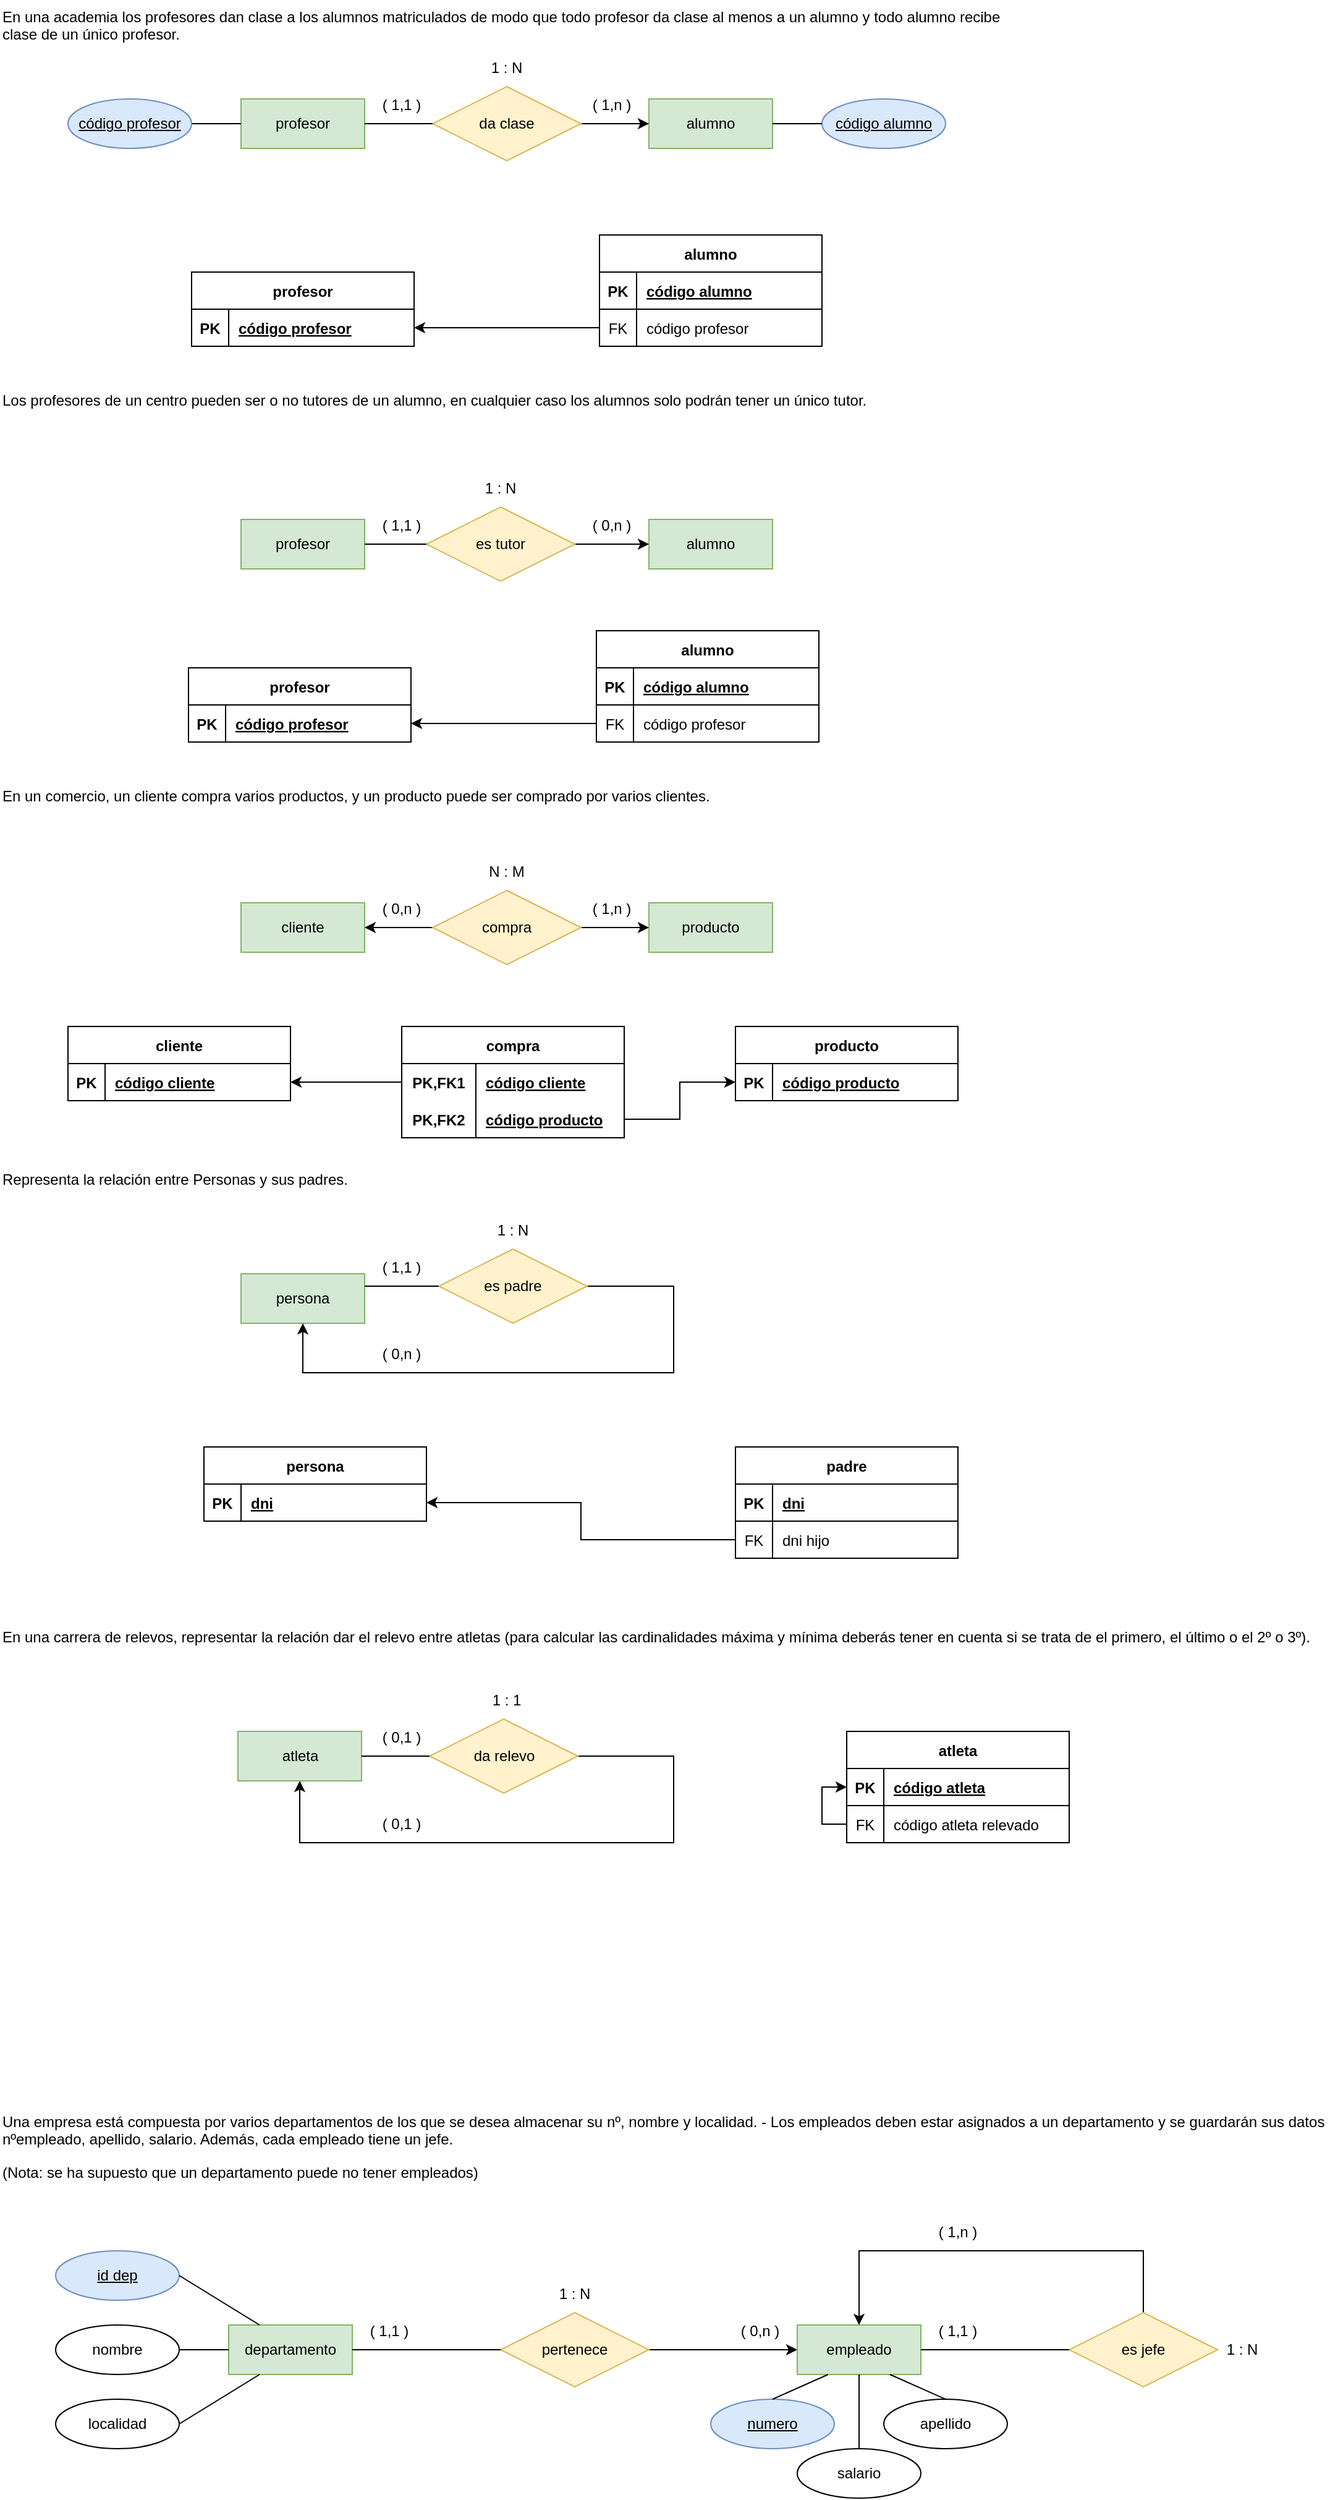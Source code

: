 <mxfile version="20.5.1" type="github">
  <diagram id="R2lEEEUBdFMjLlhIrx00" name="Page-1">
    <mxGraphModel dx="1422" dy="771" grid="1" gridSize="10" guides="1" tooltips="1" connect="1" arrows="1" fold="1" page="1" pageScale="1" pageWidth="1100" pageHeight="850" math="0" shadow="0" extFonts="Permanent Marker^https://fonts.googleapis.com/css?family=Permanent+Marker">
      <root>
        <mxCell id="0" />
        <mxCell id="1" parent="0" />
        <mxCell id="P5QB1PJldriL9mMZKFmA-2" value="alumno" style="whiteSpace=wrap;html=1;align=center;fillColor=#d5e8d4;strokeColor=#82b366;" vertex="1" parent="1">
          <mxGeometry x="540" y="110" width="100" height="40" as="geometry" />
        </mxCell>
        <mxCell id="P5QB1PJldriL9mMZKFmA-3" value="profesor" style="whiteSpace=wrap;html=1;align=center;fillColor=#d5e8d4;strokeColor=#82b366;" vertex="1" parent="1">
          <mxGeometry x="210" y="110" width="100" height="40" as="geometry" />
        </mxCell>
        <mxCell id="P5QB1PJldriL9mMZKFmA-5" style="edgeStyle=orthogonalEdgeStyle;rounded=0;orthogonalLoop=1;jettySize=auto;html=1;entryX=0;entryY=0.5;entryDx=0;entryDy=0;" edge="1" parent="1" source="P5QB1PJldriL9mMZKFmA-4" target="P5QB1PJldriL9mMZKFmA-2">
          <mxGeometry relative="1" as="geometry" />
        </mxCell>
        <mxCell id="P5QB1PJldriL9mMZKFmA-4" value="da clase" style="shape=rhombus;perimeter=rhombusPerimeter;whiteSpace=wrap;html=1;align=center;fillColor=#fff2cc;strokeColor=#d6b656;" vertex="1" parent="1">
          <mxGeometry x="365" y="100" width="120" height="60" as="geometry" />
        </mxCell>
        <mxCell id="P5QB1PJldriL9mMZKFmA-6" value="" style="endArrow=none;html=1;rounded=0;exitX=0;exitY=0.5;exitDx=0;exitDy=0;entryX=1;entryY=0.5;entryDx=0;entryDy=0;" edge="1" parent="1" source="P5QB1PJldriL9mMZKFmA-4" target="P5QB1PJldriL9mMZKFmA-3">
          <mxGeometry relative="1" as="geometry">
            <mxPoint x="340" y="340" as="sourcePoint" />
            <mxPoint x="500" y="340" as="targetPoint" />
          </mxGeometry>
        </mxCell>
        <mxCell id="P5QB1PJldriL9mMZKFmA-9" value="( 1,n )" style="text;html=1;strokeColor=none;fillColor=none;align=center;verticalAlign=middle;whiteSpace=wrap;rounded=0;" vertex="1" parent="1">
          <mxGeometry x="480" y="100" width="60" height="30" as="geometry" />
        </mxCell>
        <mxCell id="P5QB1PJldriL9mMZKFmA-10" value="( 1,1 )" style="text;html=1;strokeColor=none;fillColor=none;align=center;verticalAlign=middle;whiteSpace=wrap;rounded=0;" vertex="1" parent="1">
          <mxGeometry x="310" y="100" width="60" height="30" as="geometry" />
        </mxCell>
        <mxCell id="P5QB1PJldriL9mMZKFmA-14" value="1 : N" style="text;html=1;strokeColor=none;fillColor=none;align=center;verticalAlign=middle;whiteSpace=wrap;rounded=0;" vertex="1" parent="1">
          <mxGeometry x="395" y="70" width="60" height="30" as="geometry" />
        </mxCell>
        <mxCell id="P5QB1PJldriL9mMZKFmA-17" value="código alumno" style="ellipse;whiteSpace=wrap;html=1;align=center;fontStyle=4;fillColor=#dae8fc;strokeColor=#6c8ebf;" vertex="1" parent="1">
          <mxGeometry x="680" y="110" width="100" height="40" as="geometry" />
        </mxCell>
        <mxCell id="P5QB1PJldriL9mMZKFmA-19" value="" style="endArrow=none;html=1;rounded=0;exitX=1;exitY=0.5;exitDx=0;exitDy=0;entryX=0;entryY=0.5;entryDx=0;entryDy=0;" edge="1" parent="1" source="P5QB1PJldriL9mMZKFmA-41" target="P5QB1PJldriL9mMZKFmA-3">
          <mxGeometry relative="1" as="geometry">
            <mxPoint x="170" y="130" as="sourcePoint" />
            <mxPoint x="500" y="370" as="targetPoint" />
          </mxGeometry>
        </mxCell>
        <mxCell id="P5QB1PJldriL9mMZKFmA-20" value="" style="endArrow=none;html=1;rounded=0;exitX=0;exitY=0.5;exitDx=0;exitDy=0;entryX=1;entryY=0.5;entryDx=0;entryDy=0;" edge="1" parent="1" source="P5QB1PJldriL9mMZKFmA-17" target="P5QB1PJldriL9mMZKFmA-2">
          <mxGeometry relative="1" as="geometry">
            <mxPoint x="340" y="370" as="sourcePoint" />
            <mxPoint x="500" y="370" as="targetPoint" />
          </mxGeometry>
        </mxCell>
        <mxCell id="P5QB1PJldriL9mMZKFmA-21" value="profesor" style="shape=table;startSize=30;container=1;collapsible=1;childLayout=tableLayout;fixedRows=1;rowLines=0;fontStyle=1;align=center;resizeLast=1;" vertex="1" parent="1">
          <mxGeometry x="170" y="250" width="180" height="60" as="geometry" />
        </mxCell>
        <mxCell id="P5QB1PJldriL9mMZKFmA-22" value="" style="shape=tableRow;horizontal=0;startSize=0;swimlaneHead=0;swimlaneBody=0;fillColor=none;collapsible=0;dropTarget=0;points=[[0,0.5],[1,0.5]];portConstraint=eastwest;top=0;left=0;right=0;bottom=1;" vertex="1" parent="P5QB1PJldriL9mMZKFmA-21">
          <mxGeometry y="30" width="180" height="30" as="geometry" />
        </mxCell>
        <mxCell id="P5QB1PJldriL9mMZKFmA-23" value="PK" style="shape=partialRectangle;connectable=0;fillColor=none;top=0;left=0;bottom=0;right=0;fontStyle=1;overflow=hidden;" vertex="1" parent="P5QB1PJldriL9mMZKFmA-22">
          <mxGeometry width="30" height="30" as="geometry">
            <mxRectangle width="30" height="30" as="alternateBounds" />
          </mxGeometry>
        </mxCell>
        <mxCell id="P5QB1PJldriL9mMZKFmA-24" value="código profesor" style="shape=partialRectangle;connectable=0;fillColor=none;top=0;left=0;bottom=0;right=0;align=left;spacingLeft=6;fontStyle=5;overflow=hidden;" vertex="1" parent="P5QB1PJldriL9mMZKFmA-22">
          <mxGeometry x="30" width="150" height="30" as="geometry">
            <mxRectangle width="150" height="30" as="alternateBounds" />
          </mxGeometry>
        </mxCell>
        <mxCell id="P5QB1PJldriL9mMZKFmA-34" value="alumno" style="shape=table;startSize=30;container=1;collapsible=1;childLayout=tableLayout;fixedRows=1;rowLines=0;fontStyle=1;align=center;resizeLast=1;" vertex="1" parent="1">
          <mxGeometry x="500" y="220" width="180" height="90" as="geometry" />
        </mxCell>
        <mxCell id="P5QB1PJldriL9mMZKFmA-35" value="" style="shape=tableRow;horizontal=0;startSize=0;swimlaneHead=0;swimlaneBody=0;fillColor=none;collapsible=0;dropTarget=0;points=[[0,0.5],[1,0.5]];portConstraint=eastwest;top=0;left=0;right=0;bottom=1;" vertex="1" parent="P5QB1PJldriL9mMZKFmA-34">
          <mxGeometry y="30" width="180" height="30" as="geometry" />
        </mxCell>
        <mxCell id="P5QB1PJldriL9mMZKFmA-36" value="PK" style="shape=partialRectangle;connectable=0;fillColor=none;top=0;left=0;bottom=0;right=0;fontStyle=1;overflow=hidden;" vertex="1" parent="P5QB1PJldriL9mMZKFmA-35">
          <mxGeometry width="30" height="30" as="geometry">
            <mxRectangle width="30" height="30" as="alternateBounds" />
          </mxGeometry>
        </mxCell>
        <mxCell id="P5QB1PJldriL9mMZKFmA-37" value="código alumno" style="shape=partialRectangle;connectable=0;fillColor=none;top=0;left=0;bottom=0;right=0;align=left;spacingLeft=6;fontStyle=5;overflow=hidden;" vertex="1" parent="P5QB1PJldriL9mMZKFmA-35">
          <mxGeometry x="30" width="150" height="30" as="geometry">
            <mxRectangle width="150" height="30" as="alternateBounds" />
          </mxGeometry>
        </mxCell>
        <mxCell id="P5QB1PJldriL9mMZKFmA-38" value="" style="shape=tableRow;horizontal=0;startSize=0;swimlaneHead=0;swimlaneBody=0;fillColor=none;collapsible=0;dropTarget=0;points=[[0,0.5],[1,0.5]];portConstraint=eastwest;top=0;left=0;right=0;bottom=0;" vertex="1" parent="P5QB1PJldriL9mMZKFmA-34">
          <mxGeometry y="60" width="180" height="30" as="geometry" />
        </mxCell>
        <mxCell id="P5QB1PJldriL9mMZKFmA-39" value="FK" style="shape=partialRectangle;connectable=0;fillColor=none;top=0;left=0;bottom=0;right=0;editable=1;overflow=hidden;" vertex="1" parent="P5QB1PJldriL9mMZKFmA-38">
          <mxGeometry width="30" height="30" as="geometry">
            <mxRectangle width="30" height="30" as="alternateBounds" />
          </mxGeometry>
        </mxCell>
        <mxCell id="P5QB1PJldriL9mMZKFmA-40" value="código profesor" style="shape=partialRectangle;connectable=0;fillColor=none;top=0;left=0;bottom=0;right=0;align=left;spacingLeft=6;overflow=hidden;" vertex="1" parent="P5QB1PJldriL9mMZKFmA-38">
          <mxGeometry x="30" width="150" height="30" as="geometry">
            <mxRectangle width="150" height="30" as="alternateBounds" />
          </mxGeometry>
        </mxCell>
        <mxCell id="P5QB1PJldriL9mMZKFmA-41" value="código profesor" style="ellipse;whiteSpace=wrap;html=1;align=center;fontStyle=4;fillColor=#dae8fc;strokeColor=#6c8ebf;" vertex="1" parent="1">
          <mxGeometry x="70" y="110" width="100" height="40" as="geometry" />
        </mxCell>
        <mxCell id="P5QB1PJldriL9mMZKFmA-46" style="edgeStyle=orthogonalEdgeStyle;rounded=0;orthogonalLoop=1;jettySize=auto;html=1;entryX=1;entryY=0.75;entryDx=0;entryDy=0;exitX=0;exitY=0.5;exitDx=0;exitDy=0;" edge="1" parent="1" source="P5QB1PJldriL9mMZKFmA-38" target="P5QB1PJldriL9mMZKFmA-21">
          <mxGeometry relative="1" as="geometry" />
        </mxCell>
        <mxCell id="P5QB1PJldriL9mMZKFmA-47" value="En una academia los profesores dan clase a los alumnos matriculados de modo que todo profesor da clase al menos a un alumno y todo alumno recibe clase de un único profesor." style="text;whiteSpace=wrap;html=1;" vertex="1" parent="1">
          <mxGeometry x="15" y="30" width="820" height="40" as="geometry" />
        </mxCell>
        <mxCell id="P5QB1PJldriL9mMZKFmA-48" value="Los profesores de un centro pueden ser o no tutores de un alumno, en cualquier caso los alumnos solo podrán tener un único tutor." style="text;whiteSpace=wrap;html=1;" vertex="1" parent="1">
          <mxGeometry x="15" y="340" width="815" height="30" as="geometry" />
        </mxCell>
        <mxCell id="P5QB1PJldriL9mMZKFmA-49" value="profesor" style="whiteSpace=wrap;html=1;align=center;fillColor=#d5e8d4;strokeColor=#82b366;" vertex="1" parent="1">
          <mxGeometry x="210" y="450" width="100" height="40" as="geometry" />
        </mxCell>
        <mxCell id="P5QB1PJldriL9mMZKFmA-50" value="alumno" style="whiteSpace=wrap;html=1;align=center;fillColor=#d5e8d4;strokeColor=#82b366;" vertex="1" parent="1">
          <mxGeometry x="540" y="450" width="100" height="40" as="geometry" />
        </mxCell>
        <mxCell id="P5QB1PJldriL9mMZKFmA-54" style="edgeStyle=orthogonalEdgeStyle;rounded=0;orthogonalLoop=1;jettySize=auto;html=1;entryX=0;entryY=0.5;entryDx=0;entryDy=0;" edge="1" parent="1" source="P5QB1PJldriL9mMZKFmA-51" target="P5QB1PJldriL9mMZKFmA-50">
          <mxGeometry relative="1" as="geometry" />
        </mxCell>
        <mxCell id="P5QB1PJldriL9mMZKFmA-51" value="es tutor" style="shape=rhombus;perimeter=rhombusPerimeter;whiteSpace=wrap;html=1;align=center;fillColor=#fff2cc;strokeColor=#d6b656;" vertex="1" parent="1">
          <mxGeometry x="360" y="440" width="120" height="60" as="geometry" />
        </mxCell>
        <mxCell id="P5QB1PJldriL9mMZKFmA-52" value="( 1,1 )" style="text;html=1;strokeColor=none;fillColor=none;align=center;verticalAlign=middle;whiteSpace=wrap;rounded=0;" vertex="1" parent="1">
          <mxGeometry x="310" y="440" width="60" height="30" as="geometry" />
        </mxCell>
        <mxCell id="P5QB1PJldriL9mMZKFmA-53" value="" style="endArrow=none;html=1;rounded=0;exitX=1;exitY=0.5;exitDx=0;exitDy=0;entryX=0;entryY=0.5;entryDx=0;entryDy=0;" edge="1" parent="1" source="P5QB1PJldriL9mMZKFmA-49" target="P5QB1PJldriL9mMZKFmA-51">
          <mxGeometry relative="1" as="geometry">
            <mxPoint x="340" y="370" as="sourcePoint" />
            <mxPoint x="500" y="370" as="targetPoint" />
          </mxGeometry>
        </mxCell>
        <mxCell id="P5QB1PJldriL9mMZKFmA-55" value="( 0,n )" style="text;html=1;strokeColor=none;fillColor=none;align=center;verticalAlign=middle;whiteSpace=wrap;rounded=0;" vertex="1" parent="1">
          <mxGeometry x="480" y="440" width="60" height="30" as="geometry" />
        </mxCell>
        <mxCell id="P5QB1PJldriL9mMZKFmA-56" value="1 : N" style="text;html=1;strokeColor=none;fillColor=none;align=center;verticalAlign=middle;whiteSpace=wrap;rounded=0;" vertex="1" parent="1">
          <mxGeometry x="390" y="410" width="60" height="30" as="geometry" />
        </mxCell>
        <mxCell id="P5QB1PJldriL9mMZKFmA-57" value="profesor" style="shape=table;startSize=30;container=1;collapsible=1;childLayout=tableLayout;fixedRows=1;rowLines=0;fontStyle=1;align=center;resizeLast=1;" vertex="1" parent="1">
          <mxGeometry x="167.5" y="570" width="180" height="60" as="geometry" />
        </mxCell>
        <mxCell id="P5QB1PJldriL9mMZKFmA-58" value="" style="shape=tableRow;horizontal=0;startSize=0;swimlaneHead=0;swimlaneBody=0;fillColor=none;collapsible=0;dropTarget=0;points=[[0,0.5],[1,0.5]];portConstraint=eastwest;top=0;left=0;right=0;bottom=1;" vertex="1" parent="P5QB1PJldriL9mMZKFmA-57">
          <mxGeometry y="30" width="180" height="30" as="geometry" />
        </mxCell>
        <mxCell id="P5QB1PJldriL9mMZKFmA-59" value="PK" style="shape=partialRectangle;connectable=0;fillColor=none;top=0;left=0;bottom=0;right=0;fontStyle=1;overflow=hidden;" vertex="1" parent="P5QB1PJldriL9mMZKFmA-58">
          <mxGeometry width="30" height="30" as="geometry">
            <mxRectangle width="30" height="30" as="alternateBounds" />
          </mxGeometry>
        </mxCell>
        <mxCell id="P5QB1PJldriL9mMZKFmA-60" value="código profesor" style="shape=partialRectangle;connectable=0;fillColor=none;top=0;left=0;bottom=0;right=0;align=left;spacingLeft=6;fontStyle=5;overflow=hidden;" vertex="1" parent="P5QB1PJldriL9mMZKFmA-58">
          <mxGeometry x="30" width="150" height="30" as="geometry">
            <mxRectangle width="150" height="30" as="alternateBounds" />
          </mxGeometry>
        </mxCell>
        <mxCell id="P5QB1PJldriL9mMZKFmA-61" value="alumno" style="shape=table;startSize=30;container=1;collapsible=1;childLayout=tableLayout;fixedRows=1;rowLines=0;fontStyle=1;align=center;resizeLast=1;" vertex="1" parent="1">
          <mxGeometry x="497.5" y="540" width="180" height="90" as="geometry">
            <mxRectangle x="497.5" y="540" width="80" height="30" as="alternateBounds" />
          </mxGeometry>
        </mxCell>
        <mxCell id="P5QB1PJldriL9mMZKFmA-62" value="" style="shape=tableRow;horizontal=0;startSize=0;swimlaneHead=0;swimlaneBody=0;fillColor=none;collapsible=0;dropTarget=0;points=[[0,0.5],[1,0.5]];portConstraint=eastwest;top=0;left=0;right=0;bottom=1;" vertex="1" parent="P5QB1PJldriL9mMZKFmA-61">
          <mxGeometry y="30" width="180" height="30" as="geometry" />
        </mxCell>
        <mxCell id="P5QB1PJldriL9mMZKFmA-63" value="PK" style="shape=partialRectangle;connectable=0;fillColor=none;top=0;left=0;bottom=0;right=0;fontStyle=1;overflow=hidden;" vertex="1" parent="P5QB1PJldriL9mMZKFmA-62">
          <mxGeometry width="30" height="30" as="geometry">
            <mxRectangle width="30" height="30" as="alternateBounds" />
          </mxGeometry>
        </mxCell>
        <mxCell id="P5QB1PJldriL9mMZKFmA-64" value="código alumno" style="shape=partialRectangle;connectable=0;fillColor=none;top=0;left=0;bottom=0;right=0;align=left;spacingLeft=6;fontStyle=5;overflow=hidden;" vertex="1" parent="P5QB1PJldriL9mMZKFmA-62">
          <mxGeometry x="30" width="150" height="30" as="geometry">
            <mxRectangle width="150" height="30" as="alternateBounds" />
          </mxGeometry>
        </mxCell>
        <mxCell id="P5QB1PJldriL9mMZKFmA-65" value="" style="shape=tableRow;horizontal=0;startSize=0;swimlaneHead=0;swimlaneBody=0;fillColor=none;collapsible=0;dropTarget=0;points=[[0,0.5],[1,0.5]];portConstraint=eastwest;top=0;left=0;right=0;bottom=0;" vertex="1" parent="P5QB1PJldriL9mMZKFmA-61">
          <mxGeometry y="60" width="180" height="30" as="geometry" />
        </mxCell>
        <mxCell id="P5QB1PJldriL9mMZKFmA-66" value="FK" style="shape=partialRectangle;connectable=0;fillColor=none;top=0;left=0;bottom=0;right=0;editable=1;overflow=hidden;" vertex="1" parent="P5QB1PJldriL9mMZKFmA-65">
          <mxGeometry width="30" height="30" as="geometry">
            <mxRectangle width="30" height="30" as="alternateBounds" />
          </mxGeometry>
        </mxCell>
        <mxCell id="P5QB1PJldriL9mMZKFmA-67" value="código profesor" style="shape=partialRectangle;connectable=0;fillColor=none;top=0;left=0;bottom=0;right=0;align=left;spacingLeft=6;overflow=hidden;" vertex="1" parent="P5QB1PJldriL9mMZKFmA-65">
          <mxGeometry x="30" width="150" height="30" as="geometry">
            <mxRectangle width="150" height="30" as="alternateBounds" />
          </mxGeometry>
        </mxCell>
        <mxCell id="P5QB1PJldriL9mMZKFmA-68" style="edgeStyle=orthogonalEdgeStyle;rounded=0;orthogonalLoop=1;jettySize=auto;html=1;entryX=1;entryY=0.75;entryDx=0;entryDy=0;exitX=0;exitY=0.5;exitDx=0;exitDy=0;" edge="1" parent="1" source="P5QB1PJldriL9mMZKFmA-65" target="P5QB1PJldriL9mMZKFmA-57">
          <mxGeometry relative="1" as="geometry" />
        </mxCell>
        <mxCell id="P5QB1PJldriL9mMZKFmA-72" value="En un comercio, un cliente compra varios productos, y un producto puede ser comprado por varios clientes." style="text;whiteSpace=wrap;html=1;" vertex="1" parent="1">
          <mxGeometry x="15" y="660" width="815" height="40" as="geometry" />
        </mxCell>
        <mxCell id="P5QB1PJldriL9mMZKFmA-73" value="cliente" style="whiteSpace=wrap;html=1;align=center;fillColor=#d5e8d4;strokeColor=#82b366;" vertex="1" parent="1">
          <mxGeometry x="210" y="760" width="100" height="40" as="geometry" />
        </mxCell>
        <mxCell id="P5QB1PJldriL9mMZKFmA-74" value="producto" style="whiteSpace=wrap;html=1;align=center;fillColor=#d5e8d4;strokeColor=#82b366;" vertex="1" parent="1">
          <mxGeometry x="540" y="760" width="100" height="40" as="geometry" />
        </mxCell>
        <mxCell id="P5QB1PJldriL9mMZKFmA-76" style="edgeStyle=orthogonalEdgeStyle;rounded=0;orthogonalLoop=1;jettySize=auto;html=1;entryX=1;entryY=0.5;entryDx=0;entryDy=0;" edge="1" parent="1" source="P5QB1PJldriL9mMZKFmA-75" target="P5QB1PJldriL9mMZKFmA-73">
          <mxGeometry relative="1" as="geometry" />
        </mxCell>
        <mxCell id="P5QB1PJldriL9mMZKFmA-77" style="edgeStyle=orthogonalEdgeStyle;rounded=0;orthogonalLoop=1;jettySize=auto;html=1;entryX=0;entryY=0.5;entryDx=0;entryDy=0;" edge="1" parent="1" source="P5QB1PJldriL9mMZKFmA-75" target="P5QB1PJldriL9mMZKFmA-74">
          <mxGeometry relative="1" as="geometry" />
        </mxCell>
        <mxCell id="P5QB1PJldriL9mMZKFmA-75" value="compra" style="shape=rhombus;perimeter=rhombusPerimeter;whiteSpace=wrap;html=1;align=center;fillColor=#fff2cc;strokeColor=#d6b656;" vertex="1" parent="1">
          <mxGeometry x="365" y="750" width="120" height="60" as="geometry" />
        </mxCell>
        <mxCell id="P5QB1PJldriL9mMZKFmA-82" value="( 0,n )" style="text;html=1;strokeColor=none;fillColor=none;align=center;verticalAlign=middle;whiteSpace=wrap;rounded=0;" vertex="1" parent="1">
          <mxGeometry x="310" y="750" width="60" height="30" as="geometry" />
        </mxCell>
        <mxCell id="P5QB1PJldriL9mMZKFmA-83" value="( 1,n )" style="text;html=1;strokeColor=none;fillColor=none;align=center;verticalAlign=middle;whiteSpace=wrap;rounded=0;" vertex="1" parent="1">
          <mxGeometry x="480" y="750" width="60" height="30" as="geometry" />
        </mxCell>
        <mxCell id="P5QB1PJldriL9mMZKFmA-84" value="N : M" style="text;html=1;strokeColor=none;fillColor=none;align=center;verticalAlign=middle;whiteSpace=wrap;rounded=0;" vertex="1" parent="1">
          <mxGeometry x="395" y="720" width="60" height="30" as="geometry" />
        </mxCell>
        <mxCell id="P5QB1PJldriL9mMZKFmA-85" value="cliente" style="shape=table;startSize=30;container=1;collapsible=1;childLayout=tableLayout;fixedRows=1;rowLines=0;fontStyle=1;align=center;resizeLast=1;strokeColor=#000000;" vertex="1" parent="1">
          <mxGeometry x="70" y="860" width="180" height="60" as="geometry" />
        </mxCell>
        <mxCell id="P5QB1PJldriL9mMZKFmA-86" value="" style="shape=tableRow;horizontal=0;startSize=0;swimlaneHead=0;swimlaneBody=0;fillColor=none;collapsible=0;dropTarget=0;points=[[0,0.5],[1,0.5]];portConstraint=eastwest;top=0;left=0;right=0;bottom=1;strokeColor=#000000;" vertex="1" parent="P5QB1PJldriL9mMZKFmA-85">
          <mxGeometry y="30" width="180" height="30" as="geometry" />
        </mxCell>
        <mxCell id="P5QB1PJldriL9mMZKFmA-87" value="PK" style="shape=partialRectangle;connectable=0;fillColor=none;top=0;left=0;bottom=0;right=0;fontStyle=1;overflow=hidden;strokeColor=#000000;" vertex="1" parent="P5QB1PJldriL9mMZKFmA-86">
          <mxGeometry width="30" height="30" as="geometry">
            <mxRectangle width="30" height="30" as="alternateBounds" />
          </mxGeometry>
        </mxCell>
        <mxCell id="P5QB1PJldriL9mMZKFmA-88" value="código cliente" style="shape=partialRectangle;connectable=0;fillColor=none;top=0;left=0;bottom=0;right=0;align=left;spacingLeft=6;fontStyle=5;overflow=hidden;strokeColor=#000000;" vertex="1" parent="P5QB1PJldriL9mMZKFmA-86">
          <mxGeometry x="30" width="150" height="30" as="geometry">
            <mxRectangle width="150" height="30" as="alternateBounds" />
          </mxGeometry>
        </mxCell>
        <mxCell id="P5QB1PJldriL9mMZKFmA-98" value="producto" style="shape=table;startSize=30;container=1;collapsible=1;childLayout=tableLayout;fixedRows=1;rowLines=0;fontStyle=1;align=center;resizeLast=1;strokeColor=#000000;" vertex="1" parent="1">
          <mxGeometry x="610" y="860" width="180" height="60" as="geometry" />
        </mxCell>
        <mxCell id="P5QB1PJldriL9mMZKFmA-99" value="" style="shape=tableRow;horizontal=0;startSize=0;swimlaneHead=0;swimlaneBody=0;fillColor=none;collapsible=0;dropTarget=0;points=[[0,0.5],[1,0.5]];portConstraint=eastwest;top=0;left=0;right=0;bottom=1;strokeColor=#000000;" vertex="1" parent="P5QB1PJldriL9mMZKFmA-98">
          <mxGeometry y="30" width="180" height="30" as="geometry" />
        </mxCell>
        <mxCell id="P5QB1PJldriL9mMZKFmA-100" value="PK" style="shape=partialRectangle;connectable=0;fillColor=none;top=0;left=0;bottom=0;right=0;fontStyle=1;overflow=hidden;strokeColor=#000000;" vertex="1" parent="P5QB1PJldriL9mMZKFmA-99">
          <mxGeometry width="30" height="30" as="geometry">
            <mxRectangle width="30" height="30" as="alternateBounds" />
          </mxGeometry>
        </mxCell>
        <mxCell id="P5QB1PJldriL9mMZKFmA-101" value="código producto" style="shape=partialRectangle;connectable=0;fillColor=none;top=0;left=0;bottom=0;right=0;align=left;spacingLeft=6;fontStyle=5;overflow=hidden;strokeColor=#000000;" vertex="1" parent="P5QB1PJldriL9mMZKFmA-99">
          <mxGeometry x="30" width="150" height="30" as="geometry">
            <mxRectangle width="150" height="30" as="alternateBounds" />
          </mxGeometry>
        </mxCell>
        <mxCell id="P5QB1PJldriL9mMZKFmA-124" value="compra" style="shape=table;startSize=30;container=1;collapsible=1;childLayout=tableLayout;fixedRows=1;rowLines=0;fontStyle=1;align=center;resizeLast=1;strokeColor=#000000;" vertex="1" parent="1">
          <mxGeometry x="340" y="860" width="180" height="90" as="geometry" />
        </mxCell>
        <mxCell id="P5QB1PJldriL9mMZKFmA-125" value="" style="shape=tableRow;horizontal=0;startSize=0;swimlaneHead=0;swimlaneBody=0;fillColor=none;collapsible=0;dropTarget=0;points=[[0,0.5],[1,0.5]];portConstraint=eastwest;top=0;left=0;right=0;bottom=0;strokeColor=#000000;" vertex="1" parent="P5QB1PJldriL9mMZKFmA-124">
          <mxGeometry y="30" width="180" height="30" as="geometry" />
        </mxCell>
        <mxCell id="P5QB1PJldriL9mMZKFmA-126" value="PK,FK1" style="shape=partialRectangle;connectable=0;fillColor=none;top=0;left=0;bottom=0;right=0;fontStyle=1;overflow=hidden;strokeColor=#000000;" vertex="1" parent="P5QB1PJldriL9mMZKFmA-125">
          <mxGeometry width="60" height="30" as="geometry">
            <mxRectangle width="60" height="30" as="alternateBounds" />
          </mxGeometry>
        </mxCell>
        <mxCell id="P5QB1PJldriL9mMZKFmA-127" value="código cliente" style="shape=partialRectangle;connectable=0;fillColor=none;top=0;left=0;bottom=0;right=0;align=left;spacingLeft=6;fontStyle=5;overflow=hidden;strokeColor=#000000;" vertex="1" parent="P5QB1PJldriL9mMZKFmA-125">
          <mxGeometry x="60" width="120" height="30" as="geometry">
            <mxRectangle width="120" height="30" as="alternateBounds" />
          </mxGeometry>
        </mxCell>
        <mxCell id="P5QB1PJldriL9mMZKFmA-128" value="" style="shape=tableRow;horizontal=0;startSize=0;swimlaneHead=0;swimlaneBody=0;fillColor=none;collapsible=0;dropTarget=0;points=[[0,0.5],[1,0.5]];portConstraint=eastwest;top=0;left=0;right=0;bottom=1;strokeColor=#000000;" vertex="1" parent="P5QB1PJldriL9mMZKFmA-124">
          <mxGeometry y="60" width="180" height="30" as="geometry" />
        </mxCell>
        <mxCell id="P5QB1PJldriL9mMZKFmA-129" value="PK,FK2" style="shape=partialRectangle;connectable=0;fillColor=none;top=0;left=0;bottom=0;right=0;fontStyle=1;overflow=hidden;strokeColor=#000000;" vertex="1" parent="P5QB1PJldriL9mMZKFmA-128">
          <mxGeometry width="60" height="30" as="geometry">
            <mxRectangle width="60" height="30" as="alternateBounds" />
          </mxGeometry>
        </mxCell>
        <mxCell id="P5QB1PJldriL9mMZKFmA-130" value="código producto" style="shape=partialRectangle;connectable=0;fillColor=none;top=0;left=0;bottom=0;right=0;align=left;spacingLeft=6;fontStyle=5;overflow=hidden;strokeColor=#000000;" vertex="1" parent="P5QB1PJldriL9mMZKFmA-128">
          <mxGeometry x="60" width="120" height="30" as="geometry">
            <mxRectangle width="120" height="30" as="alternateBounds" />
          </mxGeometry>
        </mxCell>
        <mxCell id="P5QB1PJldriL9mMZKFmA-137" style="edgeStyle=orthogonalEdgeStyle;rounded=0;orthogonalLoop=1;jettySize=auto;html=1;entryX=1;entryY=0.5;entryDx=0;entryDy=0;" edge="1" parent="1" source="P5QB1PJldriL9mMZKFmA-125" target="P5QB1PJldriL9mMZKFmA-86">
          <mxGeometry relative="1" as="geometry" />
        </mxCell>
        <mxCell id="P5QB1PJldriL9mMZKFmA-138" style="edgeStyle=orthogonalEdgeStyle;rounded=0;orthogonalLoop=1;jettySize=auto;html=1;entryX=0;entryY=0.5;entryDx=0;entryDy=0;" edge="1" parent="1" source="P5QB1PJldriL9mMZKFmA-128" target="P5QB1PJldriL9mMZKFmA-99">
          <mxGeometry relative="1" as="geometry" />
        </mxCell>
        <mxCell id="P5QB1PJldriL9mMZKFmA-139" value="Representa la relación entre Personas y sus padres." style="text;whiteSpace=wrap;html=1;" vertex="1" parent="1">
          <mxGeometry x="15" y="970" width="310" height="40" as="geometry" />
        </mxCell>
        <mxCell id="P5QB1PJldriL9mMZKFmA-140" value="persona" style="whiteSpace=wrap;html=1;align=center;fillColor=#d5e8d4;strokeColor=#82b366;" vertex="1" parent="1">
          <mxGeometry x="210" y="1060" width="100" height="40" as="geometry" />
        </mxCell>
        <mxCell id="P5QB1PJldriL9mMZKFmA-144" style="edgeStyle=orthogonalEdgeStyle;rounded=0;orthogonalLoop=1;jettySize=auto;html=1;entryX=0.5;entryY=1;entryDx=0;entryDy=0;" edge="1" parent="1" source="P5QB1PJldriL9mMZKFmA-141" target="P5QB1PJldriL9mMZKFmA-140">
          <mxGeometry relative="1" as="geometry">
            <mxPoint x="530" y="1160" as="targetPoint" />
            <Array as="points">
              <mxPoint x="560" y="1070" />
              <mxPoint x="560" y="1140" />
              <mxPoint x="260" y="1140" />
            </Array>
          </mxGeometry>
        </mxCell>
        <mxCell id="P5QB1PJldriL9mMZKFmA-141" value="es padre" style="shape=rhombus;perimeter=rhombusPerimeter;whiteSpace=wrap;html=1;align=center;fillColor=#fff2cc;strokeColor=#d6b656;" vertex="1" parent="1">
          <mxGeometry x="370" y="1040" width="120" height="60" as="geometry" />
        </mxCell>
        <mxCell id="P5QB1PJldriL9mMZKFmA-142" value="" style="endArrow=none;html=1;rounded=0;exitX=1;exitY=0.25;exitDx=0;exitDy=0;entryX=0;entryY=0.5;entryDx=0;entryDy=0;" edge="1" parent="1" source="P5QB1PJldriL9mMZKFmA-140" target="P5QB1PJldriL9mMZKFmA-141">
          <mxGeometry relative="1" as="geometry">
            <mxPoint x="340" y="910" as="sourcePoint" />
            <mxPoint x="500" y="910" as="targetPoint" />
          </mxGeometry>
        </mxCell>
        <mxCell id="P5QB1PJldriL9mMZKFmA-145" value="( 1,1 )" style="text;html=1;strokeColor=none;fillColor=none;align=center;verticalAlign=middle;whiteSpace=wrap;rounded=0;" vertex="1" parent="1">
          <mxGeometry x="310" y="1040" width="60" height="30" as="geometry" />
        </mxCell>
        <mxCell id="P5QB1PJldriL9mMZKFmA-146" value="( 0,n )" style="text;html=1;strokeColor=none;fillColor=none;align=center;verticalAlign=middle;whiteSpace=wrap;rounded=0;" vertex="1" parent="1">
          <mxGeometry x="310" y="1110" width="60" height="30" as="geometry" />
        </mxCell>
        <mxCell id="P5QB1PJldriL9mMZKFmA-147" value="1 : N" style="text;html=1;strokeColor=none;fillColor=none;align=center;verticalAlign=middle;whiteSpace=wrap;rounded=0;" vertex="1" parent="1">
          <mxGeometry x="400" y="1010" width="60" height="30" as="geometry" />
        </mxCell>
        <mxCell id="P5QB1PJldriL9mMZKFmA-148" value="persona" style="shape=table;startSize=30;container=1;collapsible=1;childLayout=tableLayout;fixedRows=1;rowLines=0;fontStyle=1;align=center;resizeLast=1;strokeColor=#000000;" vertex="1" parent="1">
          <mxGeometry x="180" y="1200" width="180" height="60" as="geometry" />
        </mxCell>
        <mxCell id="P5QB1PJldriL9mMZKFmA-149" value="" style="shape=tableRow;horizontal=0;startSize=0;swimlaneHead=0;swimlaneBody=0;fillColor=none;collapsible=0;dropTarget=0;points=[[0,0.5],[1,0.5]];portConstraint=eastwest;top=0;left=0;right=0;bottom=1;strokeColor=#000000;" vertex="1" parent="P5QB1PJldriL9mMZKFmA-148">
          <mxGeometry y="30" width="180" height="30" as="geometry" />
        </mxCell>
        <mxCell id="P5QB1PJldriL9mMZKFmA-150" value="PK" style="shape=partialRectangle;connectable=0;fillColor=none;top=0;left=0;bottom=0;right=0;fontStyle=1;overflow=hidden;strokeColor=#000000;" vertex="1" parent="P5QB1PJldriL9mMZKFmA-149">
          <mxGeometry width="30" height="30" as="geometry">
            <mxRectangle width="30" height="30" as="alternateBounds" />
          </mxGeometry>
        </mxCell>
        <mxCell id="P5QB1PJldriL9mMZKFmA-151" value="dni" style="shape=partialRectangle;connectable=0;fillColor=none;top=0;left=0;bottom=0;right=0;align=left;spacingLeft=6;fontStyle=5;overflow=hidden;strokeColor=#000000;" vertex="1" parent="P5QB1PJldriL9mMZKFmA-149">
          <mxGeometry x="30" width="150" height="30" as="geometry">
            <mxRectangle width="150" height="30" as="alternateBounds" />
          </mxGeometry>
        </mxCell>
        <mxCell id="P5QB1PJldriL9mMZKFmA-159" value="padre" style="shape=table;startSize=30;container=1;collapsible=1;childLayout=tableLayout;fixedRows=1;rowLines=0;fontStyle=1;align=center;resizeLast=1;" vertex="1" parent="1">
          <mxGeometry x="610" y="1200" width="180" height="90" as="geometry">
            <mxRectangle x="497.5" y="540" width="80" height="30" as="alternateBounds" />
          </mxGeometry>
        </mxCell>
        <mxCell id="P5QB1PJldriL9mMZKFmA-160" value="" style="shape=tableRow;horizontal=0;startSize=0;swimlaneHead=0;swimlaneBody=0;fillColor=none;collapsible=0;dropTarget=0;points=[[0,0.5],[1,0.5]];portConstraint=eastwest;top=0;left=0;right=0;bottom=1;" vertex="1" parent="P5QB1PJldriL9mMZKFmA-159">
          <mxGeometry y="30" width="180" height="30" as="geometry" />
        </mxCell>
        <mxCell id="P5QB1PJldriL9mMZKFmA-161" value="PK" style="shape=partialRectangle;connectable=0;fillColor=none;top=0;left=0;bottom=0;right=0;fontStyle=1;overflow=hidden;" vertex="1" parent="P5QB1PJldriL9mMZKFmA-160">
          <mxGeometry width="30" height="30" as="geometry">
            <mxRectangle width="30" height="30" as="alternateBounds" />
          </mxGeometry>
        </mxCell>
        <mxCell id="P5QB1PJldriL9mMZKFmA-162" value="dni" style="shape=partialRectangle;connectable=0;fillColor=none;top=0;left=0;bottom=0;right=0;align=left;spacingLeft=6;fontStyle=5;overflow=hidden;" vertex="1" parent="P5QB1PJldriL9mMZKFmA-160">
          <mxGeometry x="30" width="150" height="30" as="geometry">
            <mxRectangle width="150" height="30" as="alternateBounds" />
          </mxGeometry>
        </mxCell>
        <mxCell id="P5QB1PJldriL9mMZKFmA-163" value="" style="shape=tableRow;horizontal=0;startSize=0;swimlaneHead=0;swimlaneBody=0;fillColor=none;collapsible=0;dropTarget=0;points=[[0,0.5],[1,0.5]];portConstraint=eastwest;top=0;left=0;right=0;bottom=0;" vertex="1" parent="P5QB1PJldriL9mMZKFmA-159">
          <mxGeometry y="60" width="180" height="30" as="geometry" />
        </mxCell>
        <mxCell id="P5QB1PJldriL9mMZKFmA-164" value="FK" style="shape=partialRectangle;connectable=0;fillColor=none;top=0;left=0;bottom=0;right=0;editable=1;overflow=hidden;" vertex="1" parent="P5QB1PJldriL9mMZKFmA-163">
          <mxGeometry width="30" height="30" as="geometry">
            <mxRectangle width="30" height="30" as="alternateBounds" />
          </mxGeometry>
        </mxCell>
        <mxCell id="P5QB1PJldriL9mMZKFmA-165" value="dni hijo" style="shape=partialRectangle;connectable=0;fillColor=none;top=0;left=0;bottom=0;right=0;align=left;spacingLeft=6;overflow=hidden;" vertex="1" parent="P5QB1PJldriL9mMZKFmA-163">
          <mxGeometry x="30" width="150" height="30" as="geometry">
            <mxRectangle width="150" height="30" as="alternateBounds" />
          </mxGeometry>
        </mxCell>
        <mxCell id="P5QB1PJldriL9mMZKFmA-166" style="edgeStyle=orthogonalEdgeStyle;rounded=0;orthogonalLoop=1;jettySize=auto;html=1;entryX=1;entryY=0.75;entryDx=0;entryDy=0;" edge="1" parent="1" source="P5QB1PJldriL9mMZKFmA-163" target="P5QB1PJldriL9mMZKFmA-148">
          <mxGeometry relative="1" as="geometry" />
        </mxCell>
        <mxCell id="P5QB1PJldriL9mMZKFmA-167" value="En una carrera de relevos, representar la relación dar el relevo entre atletas (para calcular las cardinalidades máxima y mínima deberás tener en cuenta si se trata de el primero, el último o el 2º o 3º)." style="text;whiteSpace=wrap;html=1;" vertex="1" parent="1">
          <mxGeometry x="15" y="1340" width="1065" height="30" as="geometry" />
        </mxCell>
        <mxCell id="P5QB1PJldriL9mMZKFmA-168" value="atleta" style="whiteSpace=wrap;html=1;align=center;fillColor=#d5e8d4;strokeColor=#82b366;" vertex="1" parent="1">
          <mxGeometry x="207.5" y="1430" width="100" height="40" as="geometry" />
        </mxCell>
        <mxCell id="P5QB1PJldriL9mMZKFmA-171" style="edgeStyle=orthogonalEdgeStyle;rounded=0;orthogonalLoop=1;jettySize=auto;html=1;entryX=0.5;entryY=1;entryDx=0;entryDy=0;" edge="1" parent="1" source="P5QB1PJldriL9mMZKFmA-169" target="P5QB1PJldriL9mMZKFmA-168">
          <mxGeometry relative="1" as="geometry">
            <mxPoint x="540" y="1550" as="targetPoint" />
            <Array as="points">
              <mxPoint x="560" y="1450" />
              <mxPoint x="560" y="1520" />
              <mxPoint x="258" y="1520" />
            </Array>
          </mxGeometry>
        </mxCell>
        <mxCell id="P5QB1PJldriL9mMZKFmA-169" value="da relevo" style="shape=rhombus;perimeter=rhombusPerimeter;whiteSpace=wrap;html=1;align=center;fillColor=#fff2cc;strokeColor=#d6b656;" vertex="1" parent="1">
          <mxGeometry x="362.5" y="1420" width="120" height="60" as="geometry" />
        </mxCell>
        <mxCell id="P5QB1PJldriL9mMZKFmA-170" value="" style="endArrow=none;html=1;rounded=0;exitX=1;exitY=0.5;exitDx=0;exitDy=0;entryX=0;entryY=0.5;entryDx=0;entryDy=0;" edge="1" parent="1" source="P5QB1PJldriL9mMZKFmA-168" target="P5QB1PJldriL9mMZKFmA-169">
          <mxGeometry relative="1" as="geometry">
            <mxPoint x="340" y="1220" as="sourcePoint" />
            <mxPoint x="500" y="1220" as="targetPoint" />
          </mxGeometry>
        </mxCell>
        <mxCell id="P5QB1PJldriL9mMZKFmA-176" value="( 0,1 )" style="text;html=1;strokeColor=none;fillColor=none;align=center;verticalAlign=middle;whiteSpace=wrap;rounded=0;" vertex="1" parent="1">
          <mxGeometry x="310" y="1420" width="60" height="30" as="geometry" />
        </mxCell>
        <mxCell id="P5QB1PJldriL9mMZKFmA-177" value="( 0,1 )" style="text;html=1;strokeColor=none;fillColor=none;align=center;verticalAlign=middle;whiteSpace=wrap;rounded=0;" vertex="1" parent="1">
          <mxGeometry x="310" y="1490" width="60" height="30" as="geometry" />
        </mxCell>
        <mxCell id="P5QB1PJldriL9mMZKFmA-178" value="1 : 1" style="text;html=1;strokeColor=none;fillColor=none;align=center;verticalAlign=middle;whiteSpace=wrap;rounded=0;" vertex="1" parent="1">
          <mxGeometry x="395" y="1390" width="60" height="30" as="geometry" />
        </mxCell>
        <mxCell id="P5QB1PJldriL9mMZKFmA-179" value="atleta" style="shape=table;startSize=30;container=1;collapsible=1;childLayout=tableLayout;fixedRows=1;rowLines=0;fontStyle=1;align=center;resizeLast=1;" vertex="1" parent="1">
          <mxGeometry x="700" y="1430" width="180" height="90" as="geometry">
            <mxRectangle x="497.5" y="540" width="80" height="30" as="alternateBounds" />
          </mxGeometry>
        </mxCell>
        <mxCell id="P5QB1PJldriL9mMZKFmA-180" value="" style="shape=tableRow;horizontal=0;startSize=0;swimlaneHead=0;swimlaneBody=0;fillColor=none;collapsible=0;dropTarget=0;points=[[0,0.5],[1,0.5]];portConstraint=eastwest;top=0;left=0;right=0;bottom=1;" vertex="1" parent="P5QB1PJldriL9mMZKFmA-179">
          <mxGeometry y="30" width="180" height="30" as="geometry" />
        </mxCell>
        <mxCell id="P5QB1PJldriL9mMZKFmA-181" value="PK" style="shape=partialRectangle;connectable=0;fillColor=none;top=0;left=0;bottom=0;right=0;fontStyle=1;overflow=hidden;" vertex="1" parent="P5QB1PJldriL9mMZKFmA-180">
          <mxGeometry width="30" height="30" as="geometry">
            <mxRectangle width="30" height="30" as="alternateBounds" />
          </mxGeometry>
        </mxCell>
        <mxCell id="P5QB1PJldriL9mMZKFmA-182" value="código atleta" style="shape=partialRectangle;connectable=0;fillColor=none;top=0;left=0;bottom=0;right=0;align=left;spacingLeft=6;fontStyle=5;overflow=hidden;" vertex="1" parent="P5QB1PJldriL9mMZKFmA-180">
          <mxGeometry x="30" width="150" height="30" as="geometry">
            <mxRectangle width="150" height="30" as="alternateBounds" />
          </mxGeometry>
        </mxCell>
        <mxCell id="P5QB1PJldriL9mMZKFmA-186" style="edgeStyle=orthogonalEdgeStyle;rounded=0;orthogonalLoop=1;jettySize=auto;html=1;entryX=0;entryY=0.5;entryDx=0;entryDy=0;" edge="1" parent="P5QB1PJldriL9mMZKFmA-179" source="P5QB1PJldriL9mMZKFmA-183" target="P5QB1PJldriL9mMZKFmA-180">
          <mxGeometry relative="1" as="geometry" />
        </mxCell>
        <mxCell id="P5QB1PJldriL9mMZKFmA-183" value="" style="shape=tableRow;horizontal=0;startSize=0;swimlaneHead=0;swimlaneBody=0;fillColor=none;collapsible=0;dropTarget=0;points=[[0,0.5],[1,0.5]];portConstraint=eastwest;top=0;left=0;right=0;bottom=0;" vertex="1" parent="P5QB1PJldriL9mMZKFmA-179">
          <mxGeometry y="60" width="180" height="30" as="geometry" />
        </mxCell>
        <mxCell id="P5QB1PJldriL9mMZKFmA-184" value="FK" style="shape=partialRectangle;connectable=0;fillColor=none;top=0;left=0;bottom=0;right=0;editable=1;overflow=hidden;" vertex="1" parent="P5QB1PJldriL9mMZKFmA-183">
          <mxGeometry width="30" height="30" as="geometry">
            <mxRectangle width="30" height="30" as="alternateBounds" />
          </mxGeometry>
        </mxCell>
        <mxCell id="P5QB1PJldriL9mMZKFmA-185" value="código atleta relevado" style="shape=partialRectangle;connectable=0;fillColor=none;top=0;left=0;bottom=0;right=0;align=left;spacingLeft=6;overflow=hidden;" vertex="1" parent="P5QB1PJldriL9mMZKFmA-183">
          <mxGeometry x="30" width="150" height="30" as="geometry">
            <mxRectangle width="150" height="30" as="alternateBounds" />
          </mxGeometry>
        </mxCell>
        <mxCell id="P5QB1PJldriL9mMZKFmA-187" value="&lt;p dir=&quot;auto&quot;&gt;Una empresa está compuesta por varios departamentos de los que se desea almacenar su nº, nombre y localidad. - Los empleados deben estar asignados a un departamento y se guardarán sus datos nºempleado, apellido, salario. Además, cada empleado tiene un jefe.&lt;/p&gt;(Nota: se ha supuesto que un departamento puede no tener empleados)" style="text;whiteSpace=wrap;html=1;" vertex="1" parent="1">
          <mxGeometry x="15" y="1720" width="1075" height="80" as="geometry" />
        </mxCell>
        <mxCell id="P5QB1PJldriL9mMZKFmA-188" value="departamento" style="whiteSpace=wrap;html=1;align=center;fillColor=#d5e8d4;strokeColor=#82b366;" vertex="1" parent="1">
          <mxGeometry x="200" y="1910" width="100" height="40" as="geometry" />
        </mxCell>
        <mxCell id="P5QB1PJldriL9mMZKFmA-189" value="empleado" style="whiteSpace=wrap;html=1;align=center;fillColor=#d5e8d4;strokeColor=#82b366;" vertex="1" parent="1">
          <mxGeometry x="660" y="1910" width="100" height="40" as="geometry" />
        </mxCell>
        <mxCell id="P5QB1PJldriL9mMZKFmA-194" style="edgeStyle=orthogonalEdgeStyle;rounded=0;orthogonalLoop=1;jettySize=auto;html=1;entryX=0;entryY=0.5;entryDx=0;entryDy=0;" edge="1" parent="1" source="P5QB1PJldriL9mMZKFmA-190" target="P5QB1PJldriL9mMZKFmA-189">
          <mxGeometry relative="1" as="geometry" />
        </mxCell>
        <mxCell id="P5QB1PJldriL9mMZKFmA-190" value="pertenece" style="shape=rhombus;perimeter=rhombusPerimeter;whiteSpace=wrap;html=1;align=center;fillColor=#fff2cc;strokeColor=#d6b656;" vertex="1" parent="1">
          <mxGeometry x="420" y="1900" width="120" height="60" as="geometry" />
        </mxCell>
        <mxCell id="P5QB1PJldriL9mMZKFmA-193" style="edgeStyle=orthogonalEdgeStyle;rounded=0;orthogonalLoop=1;jettySize=auto;html=1;entryX=0.5;entryY=0;entryDx=0;entryDy=0;" edge="1" parent="1" source="P5QB1PJldriL9mMZKFmA-191" target="P5QB1PJldriL9mMZKFmA-189">
          <mxGeometry relative="1" as="geometry">
            <Array as="points">
              <mxPoint x="940" y="1850" />
              <mxPoint x="710" y="1850" />
            </Array>
          </mxGeometry>
        </mxCell>
        <mxCell id="P5QB1PJldriL9mMZKFmA-191" value="es jefe" style="shape=rhombus;perimeter=rhombusPerimeter;whiteSpace=wrap;html=1;align=center;fillColor=#fff2cc;strokeColor=#d6b656;" vertex="1" parent="1">
          <mxGeometry x="880" y="1900" width="120" height="60" as="geometry" />
        </mxCell>
        <mxCell id="P5QB1PJldriL9mMZKFmA-192" value="" style="endArrow=none;html=1;rounded=0;exitX=1;exitY=0.5;exitDx=0;exitDy=0;entryX=0;entryY=0.5;entryDx=0;entryDy=0;" edge="1" parent="1" source="P5QB1PJldriL9mMZKFmA-189" target="P5QB1PJldriL9mMZKFmA-191">
          <mxGeometry relative="1" as="geometry">
            <mxPoint x="530" y="1820" as="sourcePoint" />
            <mxPoint x="690" y="1820" as="targetPoint" />
          </mxGeometry>
        </mxCell>
        <mxCell id="P5QB1PJldriL9mMZKFmA-195" value="" style="endArrow=none;html=1;rounded=0;exitX=1;exitY=0.5;exitDx=0;exitDy=0;entryX=0;entryY=0.5;entryDx=0;entryDy=0;" edge="1" parent="1" source="P5QB1PJldriL9mMZKFmA-188" target="P5QB1PJldriL9mMZKFmA-190">
          <mxGeometry relative="1" as="geometry">
            <mxPoint x="340" y="1810" as="sourcePoint" />
            <mxPoint x="500" y="1810" as="targetPoint" />
          </mxGeometry>
        </mxCell>
        <mxCell id="P5QB1PJldriL9mMZKFmA-196" value="( 0,n )" style="text;html=1;strokeColor=none;fillColor=none;align=center;verticalAlign=middle;whiteSpace=wrap;rounded=0;" vertex="1" parent="1">
          <mxGeometry x="600" y="1900" width="60" height="30" as="geometry" />
        </mxCell>
        <mxCell id="P5QB1PJldriL9mMZKFmA-197" value="( 1,1 )" style="text;html=1;strokeColor=none;fillColor=none;align=center;verticalAlign=middle;whiteSpace=wrap;rounded=0;" vertex="1" parent="1">
          <mxGeometry x="300" y="1900" width="60" height="30" as="geometry" />
        </mxCell>
        <mxCell id="P5QB1PJldriL9mMZKFmA-198" value="( 1,1 )" style="text;html=1;strokeColor=none;fillColor=none;align=center;verticalAlign=middle;whiteSpace=wrap;rounded=0;" vertex="1" parent="1">
          <mxGeometry x="760" y="1900" width="60" height="30" as="geometry" />
        </mxCell>
        <mxCell id="P5QB1PJldriL9mMZKFmA-199" value="( 1,n )" style="text;html=1;strokeColor=none;fillColor=none;align=center;verticalAlign=middle;whiteSpace=wrap;rounded=0;" vertex="1" parent="1">
          <mxGeometry x="760" y="1820" width="60" height="30" as="geometry" />
        </mxCell>
        <mxCell id="P5QB1PJldriL9mMZKFmA-200" value="1 : N" style="text;html=1;strokeColor=none;fillColor=none;align=center;verticalAlign=middle;whiteSpace=wrap;rounded=0;" vertex="1" parent="1">
          <mxGeometry x="990" y="1915" width="60" height="30" as="geometry" />
        </mxCell>
        <mxCell id="P5QB1PJldriL9mMZKFmA-201" value="1 : N" style="text;html=1;strokeColor=none;fillColor=none;align=center;verticalAlign=middle;whiteSpace=wrap;rounded=0;" vertex="1" parent="1">
          <mxGeometry x="450" y="1870" width="60" height="30" as="geometry" />
        </mxCell>
        <mxCell id="P5QB1PJldriL9mMZKFmA-202" value="id dep" style="ellipse;whiteSpace=wrap;html=1;align=center;fontStyle=4;strokeColor=#6c8ebf;fillColor=#dae8fc;" vertex="1" parent="1">
          <mxGeometry x="60" y="1850" width="100" height="40" as="geometry" />
        </mxCell>
        <mxCell id="P5QB1PJldriL9mMZKFmA-203" value="apellido" style="ellipse;whiteSpace=wrap;html=1;align=center;strokeColor=#000000;" vertex="1" parent="1">
          <mxGeometry x="730" y="1970" width="100" height="40" as="geometry" />
        </mxCell>
        <mxCell id="P5QB1PJldriL9mMZKFmA-204" value="nombre" style="ellipse;whiteSpace=wrap;html=1;align=center;strokeColor=#000000;" vertex="1" parent="1">
          <mxGeometry x="60" y="1910" width="100" height="40" as="geometry" />
        </mxCell>
        <mxCell id="P5QB1PJldriL9mMZKFmA-205" value="localidad" style="ellipse;whiteSpace=wrap;html=1;align=center;strokeColor=#000000;" vertex="1" parent="1">
          <mxGeometry x="60" y="1970" width="100" height="40" as="geometry" />
        </mxCell>
        <mxCell id="P5QB1PJldriL9mMZKFmA-206" value="" style="endArrow=none;html=1;rounded=0;exitX=1;exitY=0.5;exitDx=0;exitDy=0;entryX=0.25;entryY=0;entryDx=0;entryDy=0;" edge="1" parent="1" source="P5QB1PJldriL9mMZKFmA-202" target="P5QB1PJldriL9mMZKFmA-188">
          <mxGeometry relative="1" as="geometry">
            <mxPoint x="340" y="1720" as="sourcePoint" />
            <mxPoint x="500" y="1720" as="targetPoint" />
          </mxGeometry>
        </mxCell>
        <mxCell id="P5QB1PJldriL9mMZKFmA-207" value="" style="endArrow=none;html=1;rounded=0;exitX=1;exitY=0.5;exitDx=0;exitDy=0;entryX=0.25;entryY=1;entryDx=0;entryDy=0;" edge="1" parent="1" source="P5QB1PJldriL9mMZKFmA-205" target="P5QB1PJldriL9mMZKFmA-188">
          <mxGeometry relative="1" as="geometry">
            <mxPoint x="340" y="1720" as="sourcePoint" />
            <mxPoint x="500" y="1720" as="targetPoint" />
          </mxGeometry>
        </mxCell>
        <mxCell id="P5QB1PJldriL9mMZKFmA-208" value="" style="endArrow=none;html=1;rounded=0;exitX=1;exitY=0.5;exitDx=0;exitDy=0;entryX=0;entryY=0.5;entryDx=0;entryDy=0;" edge="1" parent="1" source="P5QB1PJldriL9mMZKFmA-204" target="P5QB1PJldriL9mMZKFmA-188">
          <mxGeometry relative="1" as="geometry">
            <mxPoint x="340" y="1720" as="sourcePoint" />
            <mxPoint x="500" y="1720" as="targetPoint" />
          </mxGeometry>
        </mxCell>
        <mxCell id="P5QB1PJldriL9mMZKFmA-209" value="numero" style="ellipse;whiteSpace=wrap;html=1;align=center;fontStyle=4;strokeColor=#6c8ebf;fillColor=#dae8fc;" vertex="1" parent="1">
          <mxGeometry x="590" y="1970" width="100" height="40" as="geometry" />
        </mxCell>
        <mxCell id="P5QB1PJldriL9mMZKFmA-210" value="salario" style="ellipse;whiteSpace=wrap;html=1;align=center;strokeColor=#000000;" vertex="1" parent="1">
          <mxGeometry x="660" y="2010" width="100" height="40" as="geometry" />
        </mxCell>
        <mxCell id="P5QB1PJldriL9mMZKFmA-211" value="" style="endArrow=none;html=1;rounded=0;exitX=0.75;exitY=1;exitDx=0;exitDy=0;" edge="1" parent="1" source="P5QB1PJldriL9mMZKFmA-189">
          <mxGeometry relative="1" as="geometry">
            <mxPoint x="780" y="2040" as="sourcePoint" />
            <mxPoint x="780" y="1970" as="targetPoint" />
          </mxGeometry>
        </mxCell>
        <mxCell id="P5QB1PJldriL9mMZKFmA-212" value="" style="endArrow=none;html=1;rounded=0;exitX=0.25;exitY=1;exitDx=0;exitDy=0;entryX=0.5;entryY=0;entryDx=0;entryDy=0;" edge="1" parent="1" source="P5QB1PJldriL9mMZKFmA-189" target="P5QB1PJldriL9mMZKFmA-209">
          <mxGeometry relative="1" as="geometry">
            <mxPoint x="690" y="1960" as="sourcePoint" />
            <mxPoint x="500" y="1780" as="targetPoint" />
          </mxGeometry>
        </mxCell>
        <mxCell id="P5QB1PJldriL9mMZKFmA-213" value="" style="endArrow=none;html=1;rounded=0;exitX=0.5;exitY=1;exitDx=0;exitDy=0;entryX=0.5;entryY=0;entryDx=0;entryDy=0;" edge="1" parent="1" source="P5QB1PJldriL9mMZKFmA-189" target="P5QB1PJldriL9mMZKFmA-210">
          <mxGeometry relative="1" as="geometry">
            <mxPoint x="440" y="1849" as="sourcePoint" />
            <mxPoint x="600" y="1849" as="targetPoint" />
          </mxGeometry>
        </mxCell>
      </root>
    </mxGraphModel>
  </diagram>
</mxfile>
